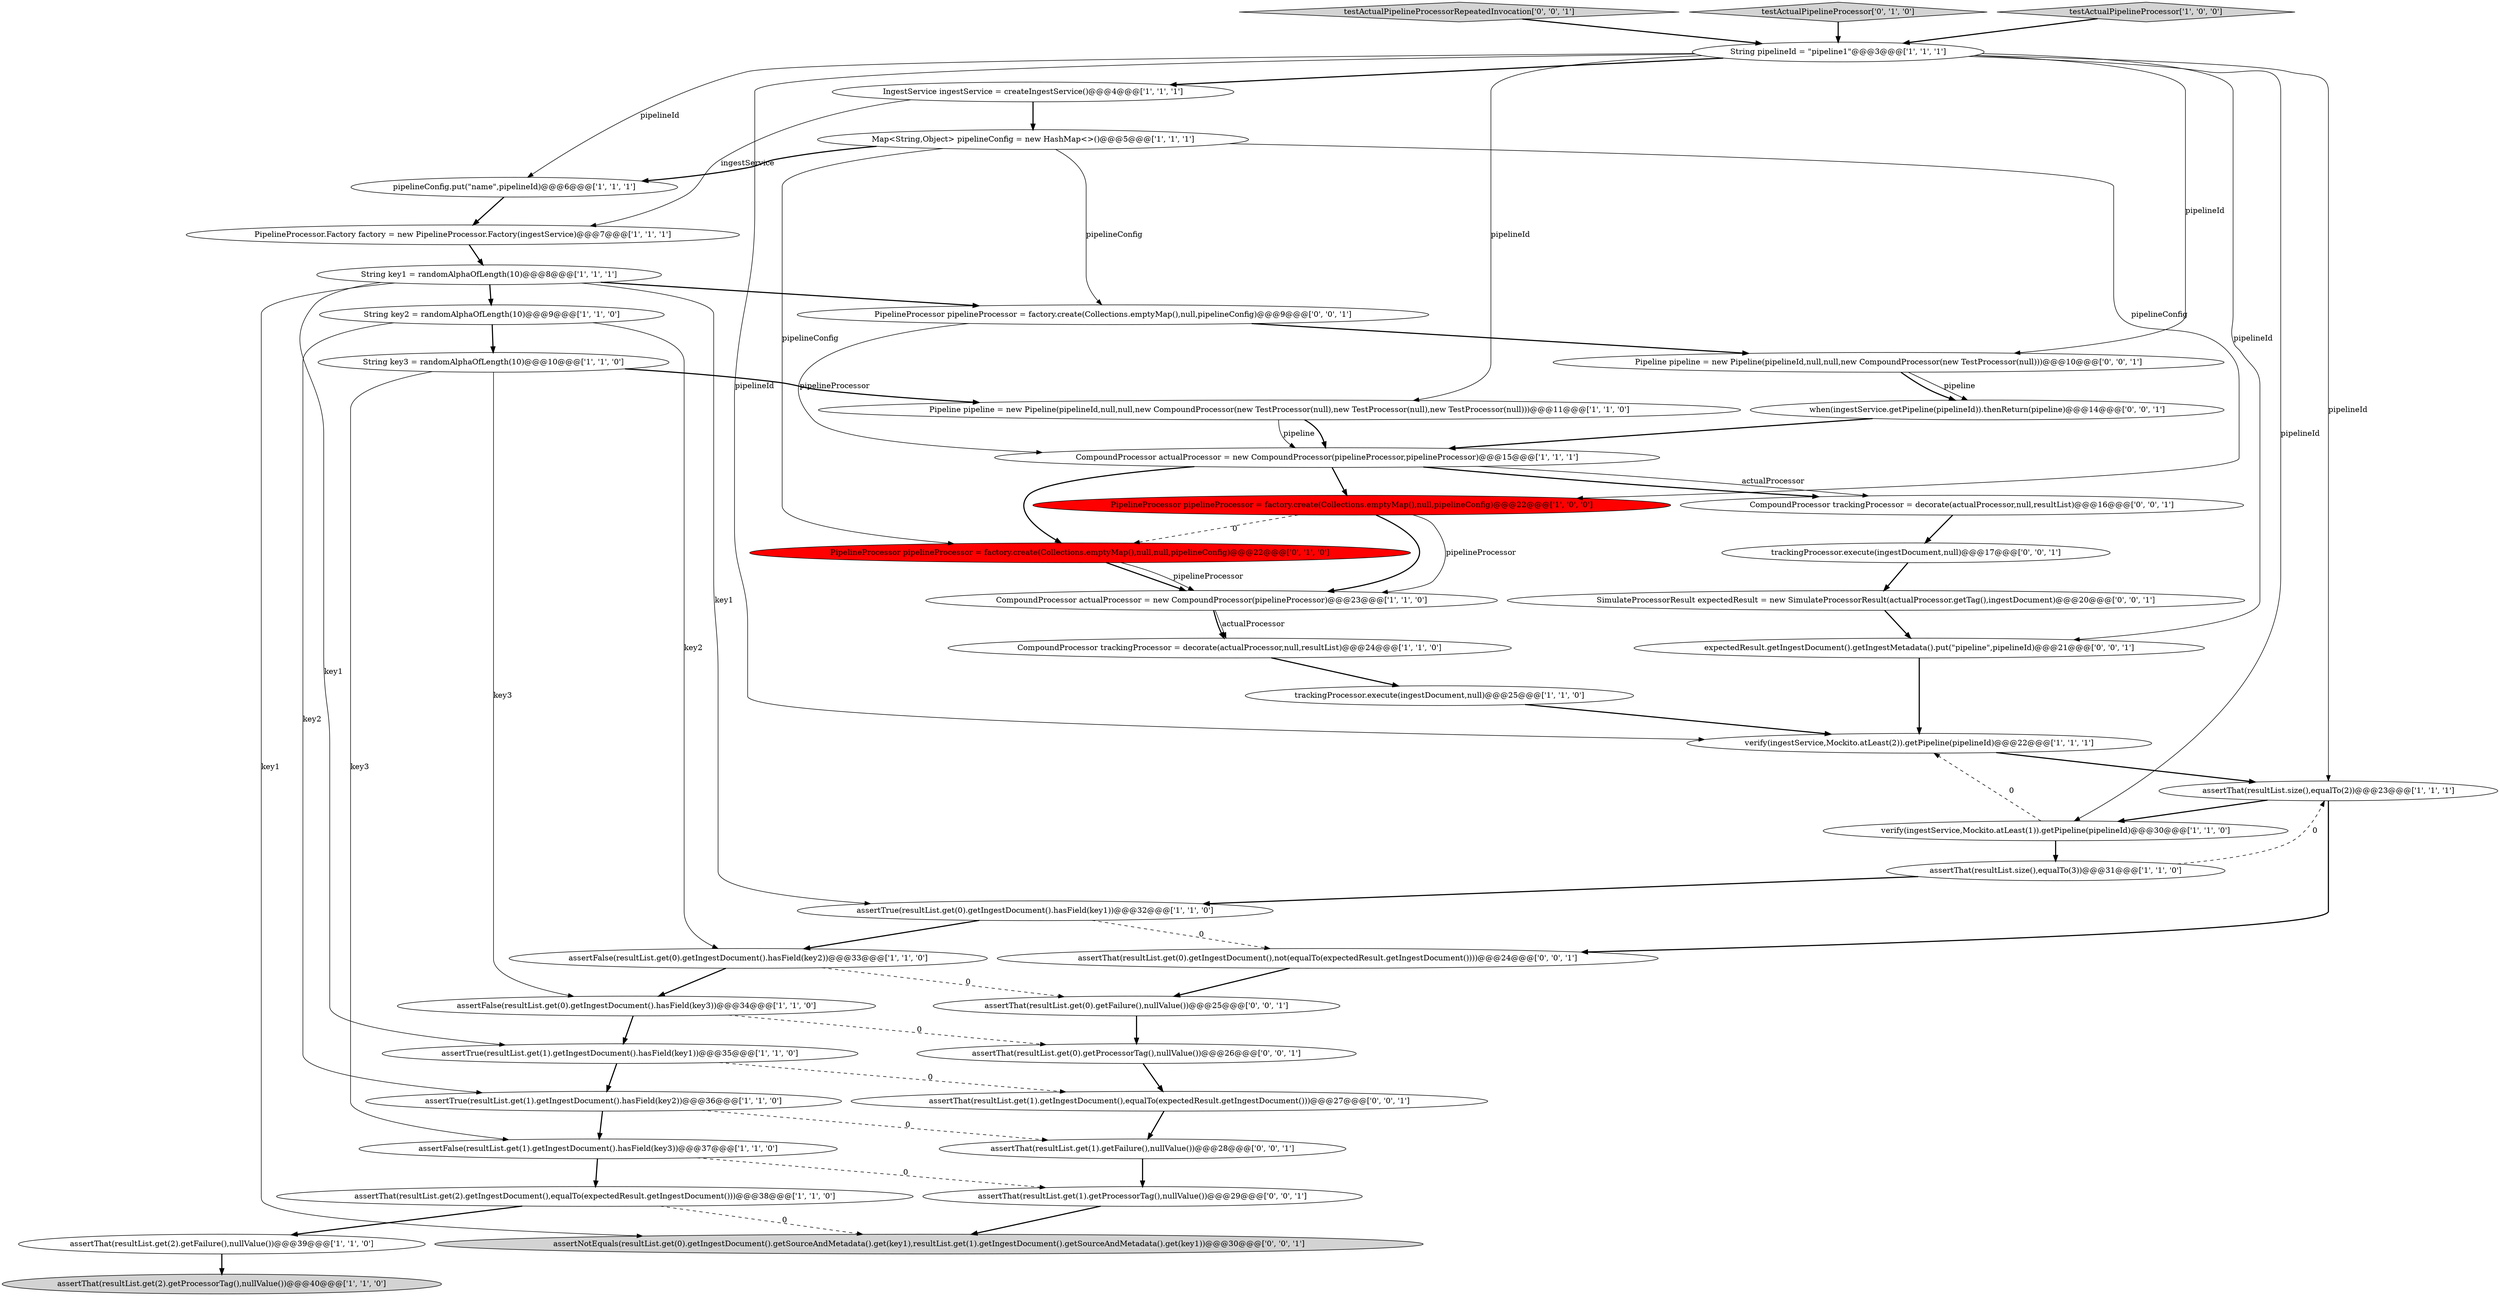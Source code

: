 digraph {
16 [style = filled, label = "String key1 = randomAlphaOfLength(10)@@@8@@@['1', '1', '1']", fillcolor = white, shape = ellipse image = "AAA0AAABBB1BBB"];
39 [style = filled, label = "CompoundProcessor trackingProcessor = decorate(actualProcessor,null,resultList)@@@16@@@['0', '0', '1']", fillcolor = white, shape = ellipse image = "AAA0AAABBB3BBB"];
23 [style = filled, label = "assertTrue(resultList.get(1).getIngestDocument().hasField(key2))@@@36@@@['1', '1', '0']", fillcolor = white, shape = ellipse image = "AAA0AAABBB1BBB"];
18 [style = filled, label = "assertThat(resultList.get(2).getProcessorTag(),nullValue())@@@40@@@['1', '1', '0']", fillcolor = lightgray, shape = ellipse image = "AAA0AAABBB1BBB"];
0 [style = filled, label = "String key3 = randomAlphaOfLength(10)@@@10@@@['1', '1', '0']", fillcolor = white, shape = ellipse image = "AAA0AAABBB1BBB"];
5 [style = filled, label = "verify(ingestService,Mockito.atLeast(2)).getPipeline(pipelineId)@@@22@@@['1', '1', '1']", fillcolor = white, shape = ellipse image = "AAA0AAABBB1BBB"];
9 [style = filled, label = "pipelineConfig.put(\"name\",pipelineId)@@@6@@@['1', '1', '1']", fillcolor = white, shape = ellipse image = "AAA0AAABBB1BBB"];
22 [style = filled, label = "assertThat(resultList.size(),equalTo(2))@@@23@@@['1', '1', '1']", fillcolor = white, shape = ellipse image = "AAA0AAABBB1BBB"];
44 [style = filled, label = "Pipeline pipeline = new Pipeline(pipelineId,null,null,new CompoundProcessor(new TestProcessor(null)))@@@10@@@['0', '0', '1']", fillcolor = white, shape = ellipse image = "AAA0AAABBB3BBB"];
32 [style = filled, label = "testActualPipelineProcessorRepeatedInvocation['0', '0', '1']", fillcolor = lightgray, shape = diamond image = "AAA0AAABBB3BBB"];
43 [style = filled, label = "assertThat(resultList.get(0).getFailure(),nullValue())@@@25@@@['0', '0', '1']", fillcolor = white, shape = ellipse image = "AAA0AAABBB3BBB"];
36 [style = filled, label = "assertThat(resultList.get(1).getFailure(),nullValue())@@@28@@@['0', '0', '1']", fillcolor = white, shape = ellipse image = "AAA0AAABBB3BBB"];
40 [style = filled, label = "expectedResult.getIngestDocument().getIngestMetadata().put(\"pipeline\",pipelineId)@@@21@@@['0', '0', '1']", fillcolor = white, shape = ellipse image = "AAA0AAABBB3BBB"];
1 [style = filled, label = "assertFalse(resultList.get(0).getIngestDocument().hasField(key3))@@@34@@@['1', '1', '0']", fillcolor = white, shape = ellipse image = "AAA0AAABBB1BBB"];
14 [style = filled, label = "CompoundProcessor actualProcessor = new CompoundProcessor(pipelineProcessor,pipelineProcessor)@@@15@@@['1', '1', '1']", fillcolor = white, shape = ellipse image = "AAA0AAABBB1BBB"];
33 [style = filled, label = "assertThat(resultList.get(0).getProcessorTag(),nullValue())@@@26@@@['0', '0', '1']", fillcolor = white, shape = ellipse image = "AAA0AAABBB3BBB"];
11 [style = filled, label = "assertFalse(resultList.get(1).getIngestDocument().hasField(key3))@@@37@@@['1', '1', '0']", fillcolor = white, shape = ellipse image = "AAA0AAABBB1BBB"];
8 [style = filled, label = "Pipeline pipeline = new Pipeline(pipelineId,null,null,new CompoundProcessor(new TestProcessor(null),new TestProcessor(null),new TestProcessor(null)))@@@11@@@['1', '1', '0']", fillcolor = white, shape = ellipse image = "AAA0AAABBB1BBB"];
10 [style = filled, label = "CompoundProcessor trackingProcessor = decorate(actualProcessor,null,resultList)@@@24@@@['1', '1', '0']", fillcolor = white, shape = ellipse image = "AAA0AAABBB1BBB"];
26 [style = filled, label = "verify(ingestService,Mockito.atLeast(1)).getPipeline(pipelineId)@@@30@@@['1', '1', '0']", fillcolor = white, shape = ellipse image = "AAA0AAABBB1BBB"];
31 [style = filled, label = "assertNotEquals(resultList.get(0).getIngestDocument().getSourceAndMetadata().get(key1),resultList.get(1).getIngestDocument().getSourceAndMetadata().get(key1))@@@30@@@['0', '0', '1']", fillcolor = lightgray, shape = ellipse image = "AAA0AAABBB3BBB"];
15 [style = filled, label = "CompoundProcessor actualProcessor = new CompoundProcessor(pipelineProcessor)@@@23@@@['1', '1', '0']", fillcolor = white, shape = ellipse image = "AAA0AAABBB1BBB"];
30 [style = filled, label = "assertThat(resultList.get(0).getIngestDocument(),not(equalTo(expectedResult.getIngestDocument())))@@@24@@@['0', '0', '1']", fillcolor = white, shape = ellipse image = "AAA0AAABBB3BBB"];
28 [style = filled, label = "PipelineProcessor pipelineProcessor = factory.create(Collections.emptyMap(),null,null,pipelineConfig)@@@22@@@['0', '1', '0']", fillcolor = red, shape = ellipse image = "AAA1AAABBB2BBB"];
13 [style = filled, label = "Map<String,Object> pipelineConfig = new HashMap<>()@@@5@@@['1', '1', '1']", fillcolor = white, shape = ellipse image = "AAA0AAABBB1BBB"];
34 [style = filled, label = "assertThat(resultList.get(1).getProcessorTag(),nullValue())@@@29@@@['0', '0', '1']", fillcolor = white, shape = ellipse image = "AAA0AAABBB3BBB"];
3 [style = filled, label = "trackingProcessor.execute(ingestDocument,null)@@@25@@@['1', '1', '0']", fillcolor = white, shape = ellipse image = "AAA0AAABBB1BBB"];
37 [style = filled, label = "when(ingestService.getPipeline(pipelineId)).thenReturn(pipeline)@@@14@@@['0', '0', '1']", fillcolor = white, shape = ellipse image = "AAA0AAABBB3BBB"];
41 [style = filled, label = "assertThat(resultList.get(1).getIngestDocument(),equalTo(expectedResult.getIngestDocument()))@@@27@@@['0', '0', '1']", fillcolor = white, shape = ellipse image = "AAA0AAABBB3BBB"];
4 [style = filled, label = "String key2 = randomAlphaOfLength(10)@@@9@@@['1', '1', '0']", fillcolor = white, shape = ellipse image = "AAA0AAABBB1BBB"];
6 [style = filled, label = "PipelineProcessor.Factory factory = new PipelineProcessor.Factory(ingestService)@@@7@@@['1', '1', '1']", fillcolor = white, shape = ellipse image = "AAA0AAABBB1BBB"];
42 [style = filled, label = "PipelineProcessor pipelineProcessor = factory.create(Collections.emptyMap(),null,pipelineConfig)@@@9@@@['0', '0', '1']", fillcolor = white, shape = ellipse image = "AAA0AAABBB3BBB"];
29 [style = filled, label = "testActualPipelineProcessor['0', '1', '0']", fillcolor = lightgray, shape = diamond image = "AAA0AAABBB2BBB"];
38 [style = filled, label = "trackingProcessor.execute(ingestDocument,null)@@@17@@@['0', '0', '1']", fillcolor = white, shape = ellipse image = "AAA0AAABBB3BBB"];
17 [style = filled, label = "assertThat(resultList.get(2).getFailure(),nullValue())@@@39@@@['1', '1', '0']", fillcolor = white, shape = ellipse image = "AAA0AAABBB1BBB"];
2 [style = filled, label = "assertThat(resultList.size(),equalTo(3))@@@31@@@['1', '1', '0']", fillcolor = white, shape = ellipse image = "AAA0AAABBB1BBB"];
25 [style = filled, label = "assertThat(resultList.get(2).getIngestDocument(),equalTo(expectedResult.getIngestDocument()))@@@38@@@['1', '1', '0']", fillcolor = white, shape = ellipse image = "AAA0AAABBB1BBB"];
24 [style = filled, label = "testActualPipelineProcessor['1', '0', '0']", fillcolor = lightgray, shape = diamond image = "AAA0AAABBB1BBB"];
20 [style = filled, label = "assertFalse(resultList.get(0).getIngestDocument().hasField(key2))@@@33@@@['1', '1', '0']", fillcolor = white, shape = ellipse image = "AAA0AAABBB1BBB"];
27 [style = filled, label = "String pipelineId = \"pipeline1\"@@@3@@@['1', '1', '1']", fillcolor = white, shape = ellipse image = "AAA0AAABBB1BBB"];
12 [style = filled, label = "assertTrue(resultList.get(1).getIngestDocument().hasField(key1))@@@35@@@['1', '1', '0']", fillcolor = white, shape = ellipse image = "AAA0AAABBB1BBB"];
21 [style = filled, label = "assertTrue(resultList.get(0).getIngestDocument().hasField(key1))@@@32@@@['1', '1', '0']", fillcolor = white, shape = ellipse image = "AAA0AAABBB1BBB"];
35 [style = filled, label = "SimulateProcessorResult expectedResult = new SimulateProcessorResult(actualProcessor.getTag(),ingestDocument)@@@20@@@['0', '0', '1']", fillcolor = white, shape = ellipse image = "AAA0AAABBB3BBB"];
19 [style = filled, label = "PipelineProcessor pipelineProcessor = factory.create(Collections.emptyMap(),null,pipelineConfig)@@@22@@@['1', '0', '0']", fillcolor = red, shape = ellipse image = "AAA1AAABBB1BBB"];
7 [style = filled, label = "IngestService ingestService = createIngestService()@@@4@@@['1', '1', '1']", fillcolor = white, shape = ellipse image = "AAA0AAABBB1BBB"];
7->13 [style = bold, label=""];
27->44 [style = solid, label="pipelineId"];
22->26 [style = bold, label=""];
1->33 [style = dashed, label="0"];
15->10 [style = bold, label=""];
28->15 [style = bold, label=""];
13->28 [style = solid, label="pipelineConfig"];
16->31 [style = solid, label="key1"];
7->6 [style = solid, label="ingestService"];
30->43 [style = bold, label=""];
11->34 [style = dashed, label="0"];
27->22 [style = solid, label="pipelineId"];
0->1 [style = solid, label="key3"];
27->5 [style = solid, label="pipelineId"];
8->14 [style = bold, label=""];
10->3 [style = bold, label=""];
14->19 [style = bold, label=""];
14->28 [style = bold, label=""];
33->41 [style = bold, label=""];
34->31 [style = bold, label=""];
32->27 [style = bold, label=""];
27->9 [style = solid, label="pipelineId"];
4->20 [style = solid, label="key2"];
20->1 [style = bold, label=""];
25->17 [style = bold, label=""];
22->30 [style = bold, label=""];
42->14 [style = solid, label="pipelineProcessor"];
12->41 [style = dashed, label="0"];
4->0 [style = bold, label=""];
9->6 [style = bold, label=""];
21->30 [style = dashed, label="0"];
23->36 [style = dashed, label="0"];
15->10 [style = solid, label="actualProcessor"];
29->27 [style = bold, label=""];
26->2 [style = bold, label=""];
37->14 [style = bold, label=""];
3->5 [style = bold, label=""];
35->40 [style = bold, label=""];
41->36 [style = bold, label=""];
42->44 [style = bold, label=""];
21->20 [style = bold, label=""];
27->26 [style = solid, label="pipelineId"];
16->21 [style = solid, label="key1"];
16->12 [style = solid, label="key1"];
40->5 [style = bold, label=""];
14->39 [style = solid, label="actualProcessor"];
6->16 [style = bold, label=""];
2->21 [style = bold, label=""];
27->8 [style = solid, label="pipelineId"];
44->37 [style = solid, label="pipeline"];
19->28 [style = dashed, label="0"];
27->7 [style = bold, label=""];
0->8 [style = bold, label=""];
19->15 [style = solid, label="pipelineProcessor"];
1->12 [style = bold, label=""];
39->38 [style = bold, label=""];
25->31 [style = dashed, label="0"];
43->33 [style = bold, label=""];
16->42 [style = bold, label=""];
20->43 [style = dashed, label="0"];
12->23 [style = bold, label=""];
44->37 [style = bold, label=""];
13->9 [style = bold, label=""];
0->11 [style = solid, label="key3"];
8->14 [style = solid, label="pipeline"];
13->42 [style = solid, label="pipelineConfig"];
16->4 [style = bold, label=""];
19->15 [style = bold, label=""];
23->11 [style = bold, label=""];
14->39 [style = bold, label=""];
38->35 [style = bold, label=""];
5->22 [style = bold, label=""];
13->19 [style = solid, label="pipelineConfig"];
28->15 [style = solid, label="pipelineProcessor"];
24->27 [style = bold, label=""];
27->40 [style = solid, label="pipelineId"];
36->34 [style = bold, label=""];
17->18 [style = bold, label=""];
26->5 [style = dashed, label="0"];
11->25 [style = bold, label=""];
2->22 [style = dashed, label="0"];
4->23 [style = solid, label="key2"];
}
